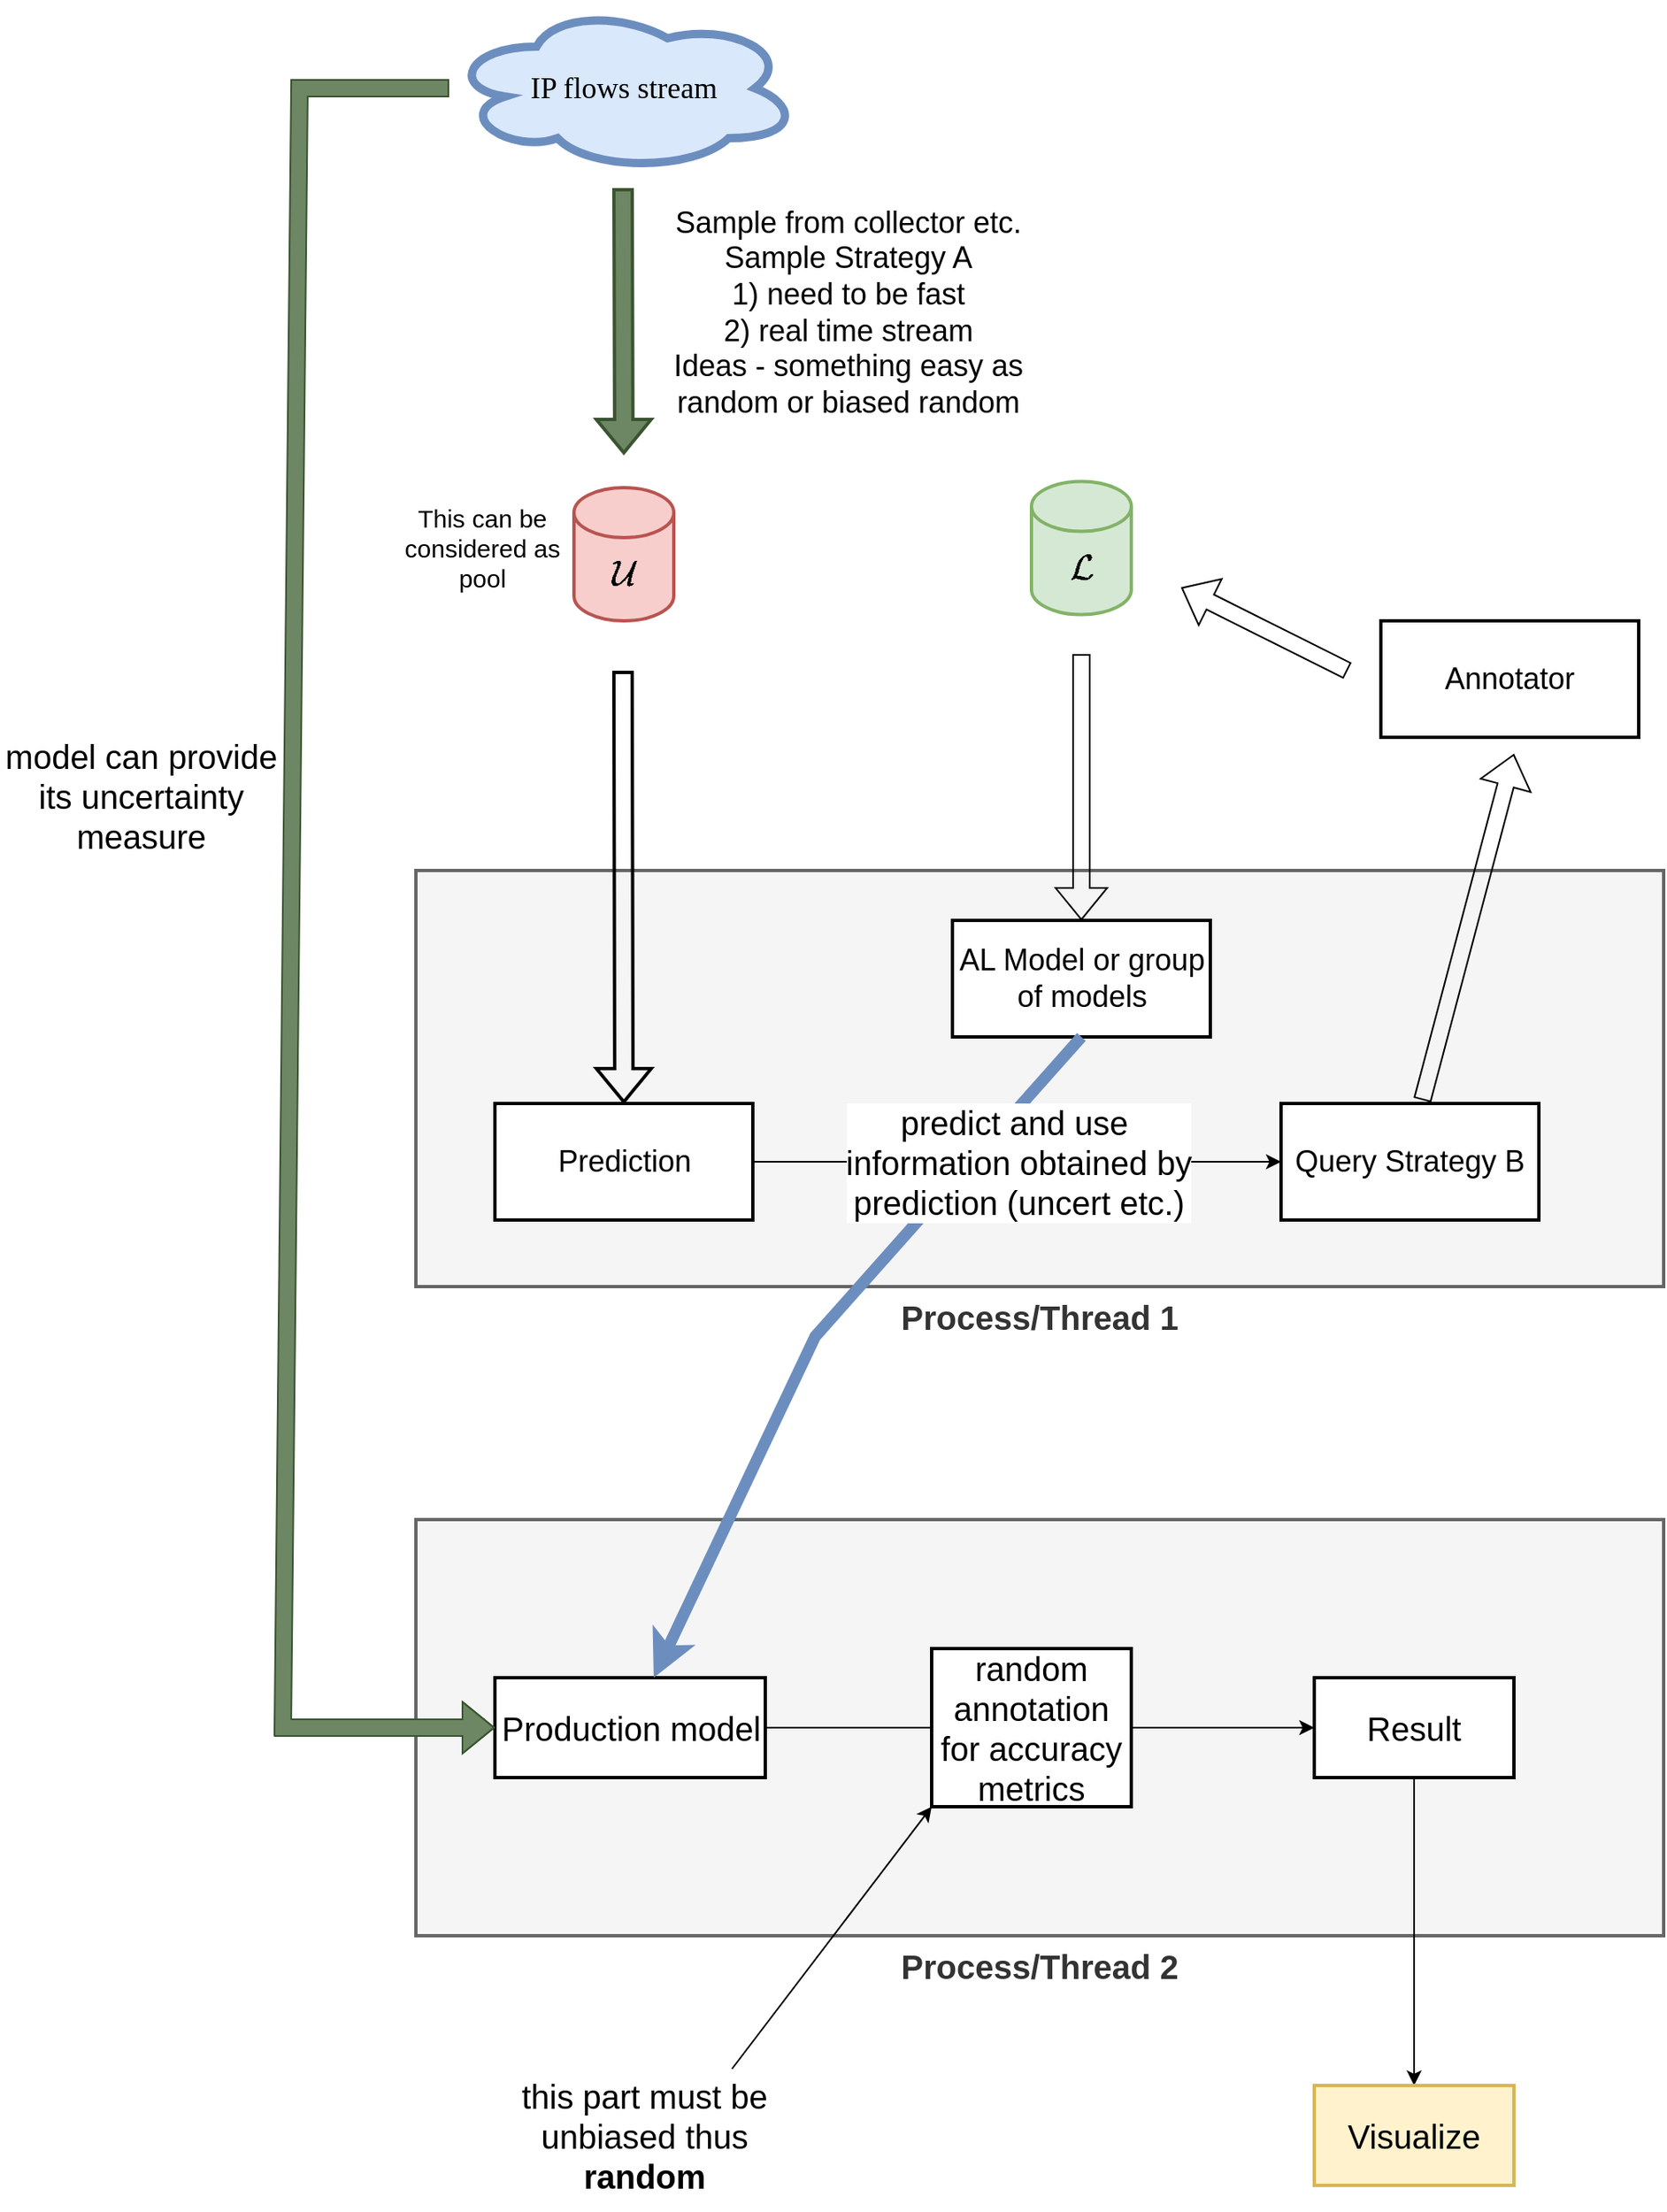 <mxfile version="20.1.1" type="github">
  <diagram id="K63ozjyFS9rHoqMc6nnv" name="Page-1">
    <mxGraphModel dx="2889" dy="1169" grid="1" gridSize="10" guides="1" tooltips="1" connect="1" arrows="1" fold="1" page="1" pageScale="1" pageWidth="827" pageHeight="1169" math="1" shadow="0">
      <root>
        <mxCell id="0" />
        <mxCell id="1" parent="0" />
        <mxCell id="lB23-d9yXbPEI1ipm8zh-12" value="&lt;b&gt;&lt;font style=&quot;font-size: 20px;&quot;&gt;Process/Thread 1&lt;/font&gt;&lt;/b&gt;" style="rounded=0;whiteSpace=wrap;html=1;sketch=0;fontSize=15;strokeWidth=2;fillColor=#f5f5f5;fontColor=#333333;strokeColor=#666666;labelPosition=center;verticalLabelPosition=bottom;align=center;verticalAlign=top;" vertex="1" parent="1">
          <mxGeometry x="30" y="570" width="750" height="250" as="geometry" />
        </mxCell>
        <mxCell id="lB23-d9yXbPEI1ipm8zh-1" value="IP flows stream" style="ellipse;shape=cloud;whiteSpace=wrap;html=1;strokeWidth=5;fillColor=#dae8fc;strokeColor=#6c8ebf;fontFamily=computer modern;fontSize=18;sketch=0;" vertex="1" parent="1">
          <mxGeometry x="50" y="50" width="210" height="100" as="geometry" />
        </mxCell>
        <mxCell id="lB23-d9yXbPEI1ipm8zh-2" value="" style="shape=flexArrow;endArrow=classic;html=1;rounded=0;fontSize=18;strokeWidth=2;sketch=0;fillColor=#6d8764;strokeColor=#3A5431;" edge="1" parent="1">
          <mxGeometry width="50" height="50" relative="1" as="geometry">
            <mxPoint x="154.5" y="160" as="sourcePoint" />
            <mxPoint x="155" y="320" as="targetPoint" />
          </mxGeometry>
        </mxCell>
        <mxCell id="lB23-d9yXbPEI1ipm8zh-3" value="Query Strategy B" style="rounded=0;whiteSpace=wrap;html=1;fontSize=18;strokeWidth=2;sketch=0;" vertex="1" parent="1">
          <mxGeometry x="550" y="710" width="155" height="70" as="geometry" />
        </mxCell>
        <mxCell id="lB23-d9yXbPEI1ipm8zh-4" value="$$\mathcal{U}$$" style="shape=cylinder3;whiteSpace=wrap;html=1;boundedLbl=1;backgroundOutline=1;size=15;fontSize=18;strokeWidth=2;fillColor=#f8cecc;strokeColor=#b85450;sketch=0;" vertex="1" parent="1">
          <mxGeometry x="125" y="340" width="60" height="80" as="geometry" />
        </mxCell>
        <mxCell id="lB23-d9yXbPEI1ipm8zh-5" value="Sample from collector etc.&lt;br&gt;Sample Strategy A&lt;br&gt;1) need to be fast&lt;br&gt;2) real time stream&lt;br&gt;Ideas - something easy as random or biased random" style="text;html=1;strokeColor=none;fillColor=none;align=center;verticalAlign=middle;whiteSpace=wrap;rounded=0;fontSize=18;sketch=0;" vertex="1" parent="1">
          <mxGeometry x="170" y="190" width="240" height="90" as="geometry" />
        </mxCell>
        <mxCell id="lB23-d9yXbPEI1ipm8zh-6" value="This can be considered as pool" style="text;html=1;strokeColor=none;fillColor=none;align=center;verticalAlign=middle;whiteSpace=wrap;rounded=0;fontSize=15;sketch=0;" vertex="1" parent="1">
          <mxGeometry x="20" y="332.5" width="100" height="87.5" as="geometry" />
        </mxCell>
        <mxCell id="lB23-d9yXbPEI1ipm8zh-9" value="$$\mathcal{L}$$" style="shape=cylinder3;whiteSpace=wrap;html=1;boundedLbl=1;backgroundOutline=1;size=15;fontSize=18;strokeWidth=2;fillColor=#d5e8d4;strokeColor=#82b366;sketch=0;" vertex="1" parent="1">
          <mxGeometry x="400" y="336.25" width="60" height="80" as="geometry" />
        </mxCell>
        <mxCell id="lB23-d9yXbPEI1ipm8zh-15" value="Prediction" style="rounded=0;whiteSpace=wrap;html=1;fontSize=18;strokeWidth=2;sketch=0;" vertex="1" parent="1">
          <mxGeometry x="77.5" y="710" width="155" height="70" as="geometry" />
        </mxCell>
        <mxCell id="lB23-d9yXbPEI1ipm8zh-19" value="" style="shape=flexArrow;endArrow=classic;html=1;rounded=0;sketch=0;fontSize=20;strokeWidth=1;exitX=0.548;exitY=-0.029;exitDx=0;exitDy=0;exitPerimeter=0;" edge="1" parent="1" source="lB23-d9yXbPEI1ipm8zh-3">
          <mxGeometry width="50" height="50" relative="1" as="geometry">
            <mxPoint x="610" y="620" as="sourcePoint" />
            <mxPoint x="690" y="500" as="targetPoint" />
          </mxGeometry>
        </mxCell>
        <mxCell id="lB23-d9yXbPEI1ipm8zh-20" value="Annotator" style="rounded=0;whiteSpace=wrap;html=1;fontSize=18;strokeWidth=2;sketch=0;" vertex="1" parent="1">
          <mxGeometry x="610" y="420" width="155" height="70" as="geometry" />
        </mxCell>
        <mxCell id="lB23-d9yXbPEI1ipm8zh-22" value="" style="shape=flexArrow;endArrow=classic;html=1;rounded=0;sketch=0;fontSize=20;strokeWidth=1;entryX=0.5;entryY=0;entryDx=0;entryDy=0;" edge="1" parent="1" target="lB23-d9yXbPEI1ipm8zh-26">
          <mxGeometry width="50" height="50" relative="1" as="geometry">
            <mxPoint x="430" y="440" as="sourcePoint" />
            <mxPoint x="410" y="480" as="targetPoint" />
          </mxGeometry>
        </mxCell>
        <mxCell id="lB23-d9yXbPEI1ipm8zh-23" value="&lt;b&gt;&lt;font style=&quot;font-size: 20px;&quot;&gt;Process/Thread 2&lt;/font&gt;&lt;/b&gt;" style="rounded=0;whiteSpace=wrap;html=1;sketch=0;fontSize=15;strokeWidth=2;fillColor=#f5f5f5;fontColor=#333333;strokeColor=#666666;labelPosition=center;verticalLabelPosition=bottom;align=center;verticalAlign=top;" vertex="1" parent="1">
          <mxGeometry x="30" y="960" width="750" height="250" as="geometry" />
        </mxCell>
        <mxCell id="lB23-d9yXbPEI1ipm8zh-25" value="" style="shape=flexArrow;endArrow=classic;html=1;rounded=0;fontSize=18;strokeWidth=2;sketch=0;entryX=0.5;entryY=0;entryDx=0;entryDy=0;" edge="1" parent="1" target="lB23-d9yXbPEI1ipm8zh-15">
          <mxGeometry width="50" height="50" relative="1" as="geometry">
            <mxPoint x="154.5" y="450" as="sourcePoint" />
            <mxPoint x="155" y="610" as="targetPoint" />
          </mxGeometry>
        </mxCell>
        <mxCell id="lB23-d9yXbPEI1ipm8zh-26" value="AL Model or group of models" style="rounded=0;whiteSpace=wrap;html=1;fontSize=18;strokeWidth=2;sketch=0;" vertex="1" parent="1">
          <mxGeometry x="352.5" y="600" width="155" height="70" as="geometry" />
        </mxCell>
        <mxCell id="lB23-d9yXbPEI1ipm8zh-28" value="" style="shape=flexArrow;endArrow=classic;html=1;rounded=0;sketch=0;fontSize=20;strokeWidth=1;" edge="1" parent="1">
          <mxGeometry width="50" height="50" relative="1" as="geometry">
            <mxPoint x="590" y="450" as="sourcePoint" />
            <mxPoint x="490" y="400" as="targetPoint" />
          </mxGeometry>
        </mxCell>
        <mxCell id="lB23-d9yXbPEI1ipm8zh-34" style="edgeStyle=orthogonalEdgeStyle;rounded=0;sketch=0;fillStyle=auto;orthogonalLoop=1;jettySize=auto;html=1;entryX=0;entryY=0.5;entryDx=0;entryDy=0;fontSize=20;strokeColor=default;strokeWidth=1;fillColor=#54FF8D;startArrow=none;" edge="1" parent="1" source="lB23-d9yXbPEI1ipm8zh-40" target="lB23-d9yXbPEI1ipm8zh-33">
          <mxGeometry relative="1" as="geometry" />
        </mxCell>
        <mxCell id="lB23-d9yXbPEI1ipm8zh-30" value="Production model" style="rounded=0;whiteSpace=wrap;html=1;sketch=0;fontSize=20;strokeWidth=2;" vertex="1" parent="1">
          <mxGeometry x="77.5" y="1055" width="162.5" height="60" as="geometry" />
        </mxCell>
        <mxCell id="lB23-d9yXbPEI1ipm8zh-32" value="" style="shape=flexArrow;endArrow=classic;html=1;rounded=0;sketch=0;fontSize=20;strokeColor=#3A5431;strokeWidth=1;fillColor=#6d8764;entryX=0;entryY=0.5;entryDx=0;entryDy=0;fillStyle=auto;" edge="1" parent="1" source="lB23-d9yXbPEI1ipm8zh-1" target="lB23-d9yXbPEI1ipm8zh-30">
          <mxGeometry width="50" height="50" relative="1" as="geometry">
            <mxPoint x="-40" y="100" as="sourcePoint" />
            <mxPoint x="-10" y="1070" as="targetPoint" />
            <Array as="points">
              <mxPoint x="-40" y="100" />
              <mxPoint x="-50" y="1085" />
            </Array>
          </mxGeometry>
        </mxCell>
        <mxCell id="lB23-d9yXbPEI1ipm8zh-36" style="edgeStyle=orthogonalEdgeStyle;rounded=0;sketch=0;fillStyle=auto;orthogonalLoop=1;jettySize=auto;html=1;fontSize=20;strokeColor=default;strokeWidth=1;fillColor=#54FF8D;" edge="1" parent="1" source="lB23-d9yXbPEI1ipm8zh-33" target="lB23-d9yXbPEI1ipm8zh-35">
          <mxGeometry relative="1" as="geometry" />
        </mxCell>
        <mxCell id="lB23-d9yXbPEI1ipm8zh-33" value="Result" style="rounded=0;whiteSpace=wrap;html=1;sketch=0;fontSize=20;strokeWidth=2;" vertex="1" parent="1">
          <mxGeometry x="570" y="1055" width="120" height="60" as="geometry" />
        </mxCell>
        <mxCell id="lB23-d9yXbPEI1ipm8zh-35" value="Visualize" style="rounded=0;whiteSpace=wrap;html=1;sketch=0;fontSize=20;strokeWidth=2;fillColor=#fff2cc;strokeColor=#d6b656;" vertex="1" parent="1">
          <mxGeometry x="570" y="1300" width="120" height="60" as="geometry" />
        </mxCell>
        <mxCell id="lB23-d9yXbPEI1ipm8zh-29" value="" style="endArrow=classic;html=1;rounded=0;sketch=0;fontSize=20;strokeColor=#6c8ebf;strokeWidth=7;fillColor=#dae8fc;exitX=0.5;exitY=1;exitDx=0;exitDy=0;" edge="1" parent="1" source="lB23-d9yXbPEI1ipm8zh-26" target="lB23-d9yXbPEI1ipm8zh-30">
          <mxGeometry width="50" height="50" relative="1" as="geometry">
            <mxPoint x="400" y="830" as="sourcePoint" />
            <mxPoint x="230" y="910" as="targetPoint" />
            <Array as="points">
              <mxPoint x="270" y="850" />
            </Array>
          </mxGeometry>
        </mxCell>
        <mxCell id="lB23-d9yXbPEI1ipm8zh-17" value="predict and use&amp;nbsp;&lt;br&gt;information obtained by&lt;br&gt;prediction (uncert etc.)" style="edgeStyle=orthogonalEdgeStyle;rounded=0;sketch=0;orthogonalLoop=1;jettySize=auto;html=1;fontSize=20;strokeColor=default;strokeWidth=1;" edge="1" parent="1" source="lB23-d9yXbPEI1ipm8zh-15" target="lB23-d9yXbPEI1ipm8zh-3">
          <mxGeometry relative="1" as="geometry" />
        </mxCell>
        <mxCell id="lB23-d9yXbPEI1ipm8zh-38" value="model can provide&lt;br&gt;its uncertainty measure" style="text;html=1;strokeColor=none;fillColor=none;align=center;verticalAlign=middle;whiteSpace=wrap;rounded=0;sketch=1;fontSize=20;" vertex="1" parent="1">
          <mxGeometry x="-220" y="490" width="170" height="70" as="geometry" />
        </mxCell>
        <mxCell id="lB23-d9yXbPEI1ipm8zh-40" value="random annotation for accuracy&lt;br&gt;metrics" style="rounded=0;whiteSpace=wrap;html=1;sketch=0;fontSize=20;strokeWidth=2;" vertex="1" parent="1">
          <mxGeometry x="340" y="1037.5" width="120" height="95" as="geometry" />
        </mxCell>
        <mxCell id="lB23-d9yXbPEI1ipm8zh-41" value="" style="edgeStyle=orthogonalEdgeStyle;rounded=0;sketch=0;fillStyle=auto;orthogonalLoop=1;jettySize=auto;html=1;entryX=0;entryY=0.5;entryDx=0;entryDy=0;fontSize=20;strokeColor=default;strokeWidth=1;fillColor=#54FF8D;endArrow=none;" edge="1" parent="1" source="lB23-d9yXbPEI1ipm8zh-30" target="lB23-d9yXbPEI1ipm8zh-40">
          <mxGeometry relative="1" as="geometry">
            <mxPoint x="240" y="1085" as="sourcePoint" />
            <mxPoint x="570" y="1085" as="targetPoint" />
          </mxGeometry>
        </mxCell>
        <mxCell id="lB23-d9yXbPEI1ipm8zh-42" value="this part must be unbiased thus &lt;b&gt;random&lt;/b&gt;" style="text;html=1;strokeColor=none;fillColor=none;align=center;verticalAlign=middle;whiteSpace=wrap;rounded=0;sketch=0;fontSize=20;" vertex="1" parent="1">
          <mxGeometry x="65" y="1285" width="205" height="90" as="geometry" />
        </mxCell>
        <mxCell id="lB23-d9yXbPEI1ipm8zh-43" value="" style="endArrow=classic;html=1;rounded=0;sketch=0;fillStyle=auto;fontSize=20;strokeColor=default;strokeWidth=1;fillColor=#54FF8D;entryX=0;entryY=1;entryDx=0;entryDy=0;" edge="1" parent="1" target="lB23-d9yXbPEI1ipm8zh-40">
          <mxGeometry width="50" height="50" relative="1" as="geometry">
            <mxPoint x="220" y="1290" as="sourcePoint" />
            <mxPoint x="450" y="940" as="targetPoint" />
          </mxGeometry>
        </mxCell>
      </root>
    </mxGraphModel>
  </diagram>
</mxfile>
